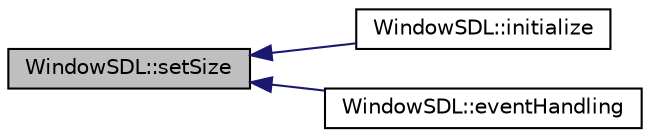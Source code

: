 digraph "WindowSDL::setSize"
{
 // INTERACTIVE_SVG=YES
  edge [fontname="Helvetica",fontsize="10",labelfontname="Helvetica",labelfontsize="10"];
  node [fontname="Helvetica",fontsize="10",shape=record];
  rankdir="LR";
  Node1 [label="WindowSDL::setSize",height=0.2,width=0.4,color="black", fillcolor="grey75", style="filled" fontcolor="black"];
  Node1 -> Node2 [dir="back",color="midnightblue",fontsize="10",style="solid",fontname="Helvetica"];
  Node2 [label="WindowSDL::initialize",height=0.2,width=0.4,color="black", fillcolor="white", style="filled",URL="$class_window_s_d_l.html#aeee964c4fb1b3b843d985583970b43a0"];
  Node1 -> Node3 [dir="back",color="midnightblue",fontsize="10",style="solid",fontname="Helvetica"];
  Node3 [label="WindowSDL::eventHandling",height=0.2,width=0.4,color="black", fillcolor="white", style="filled",URL="$class_window_s_d_l.html#a77e59286d958d1be56b9dc53108e58b0"];
}
